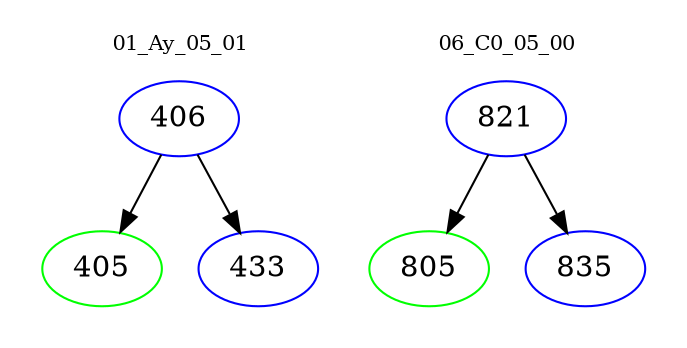 digraph{
subgraph cluster_0 {
color = white
label = "01_Ay_05_01";
fontsize=10;
T0_406 [label="406", color="blue"]
T0_406 -> T0_405 [color="black"]
T0_405 [label="405", color="green"]
T0_406 -> T0_433 [color="black"]
T0_433 [label="433", color="blue"]
}
subgraph cluster_1 {
color = white
label = "06_C0_05_00";
fontsize=10;
T1_821 [label="821", color="blue"]
T1_821 -> T1_805 [color="black"]
T1_805 [label="805", color="green"]
T1_821 -> T1_835 [color="black"]
T1_835 [label="835", color="blue"]
}
}
